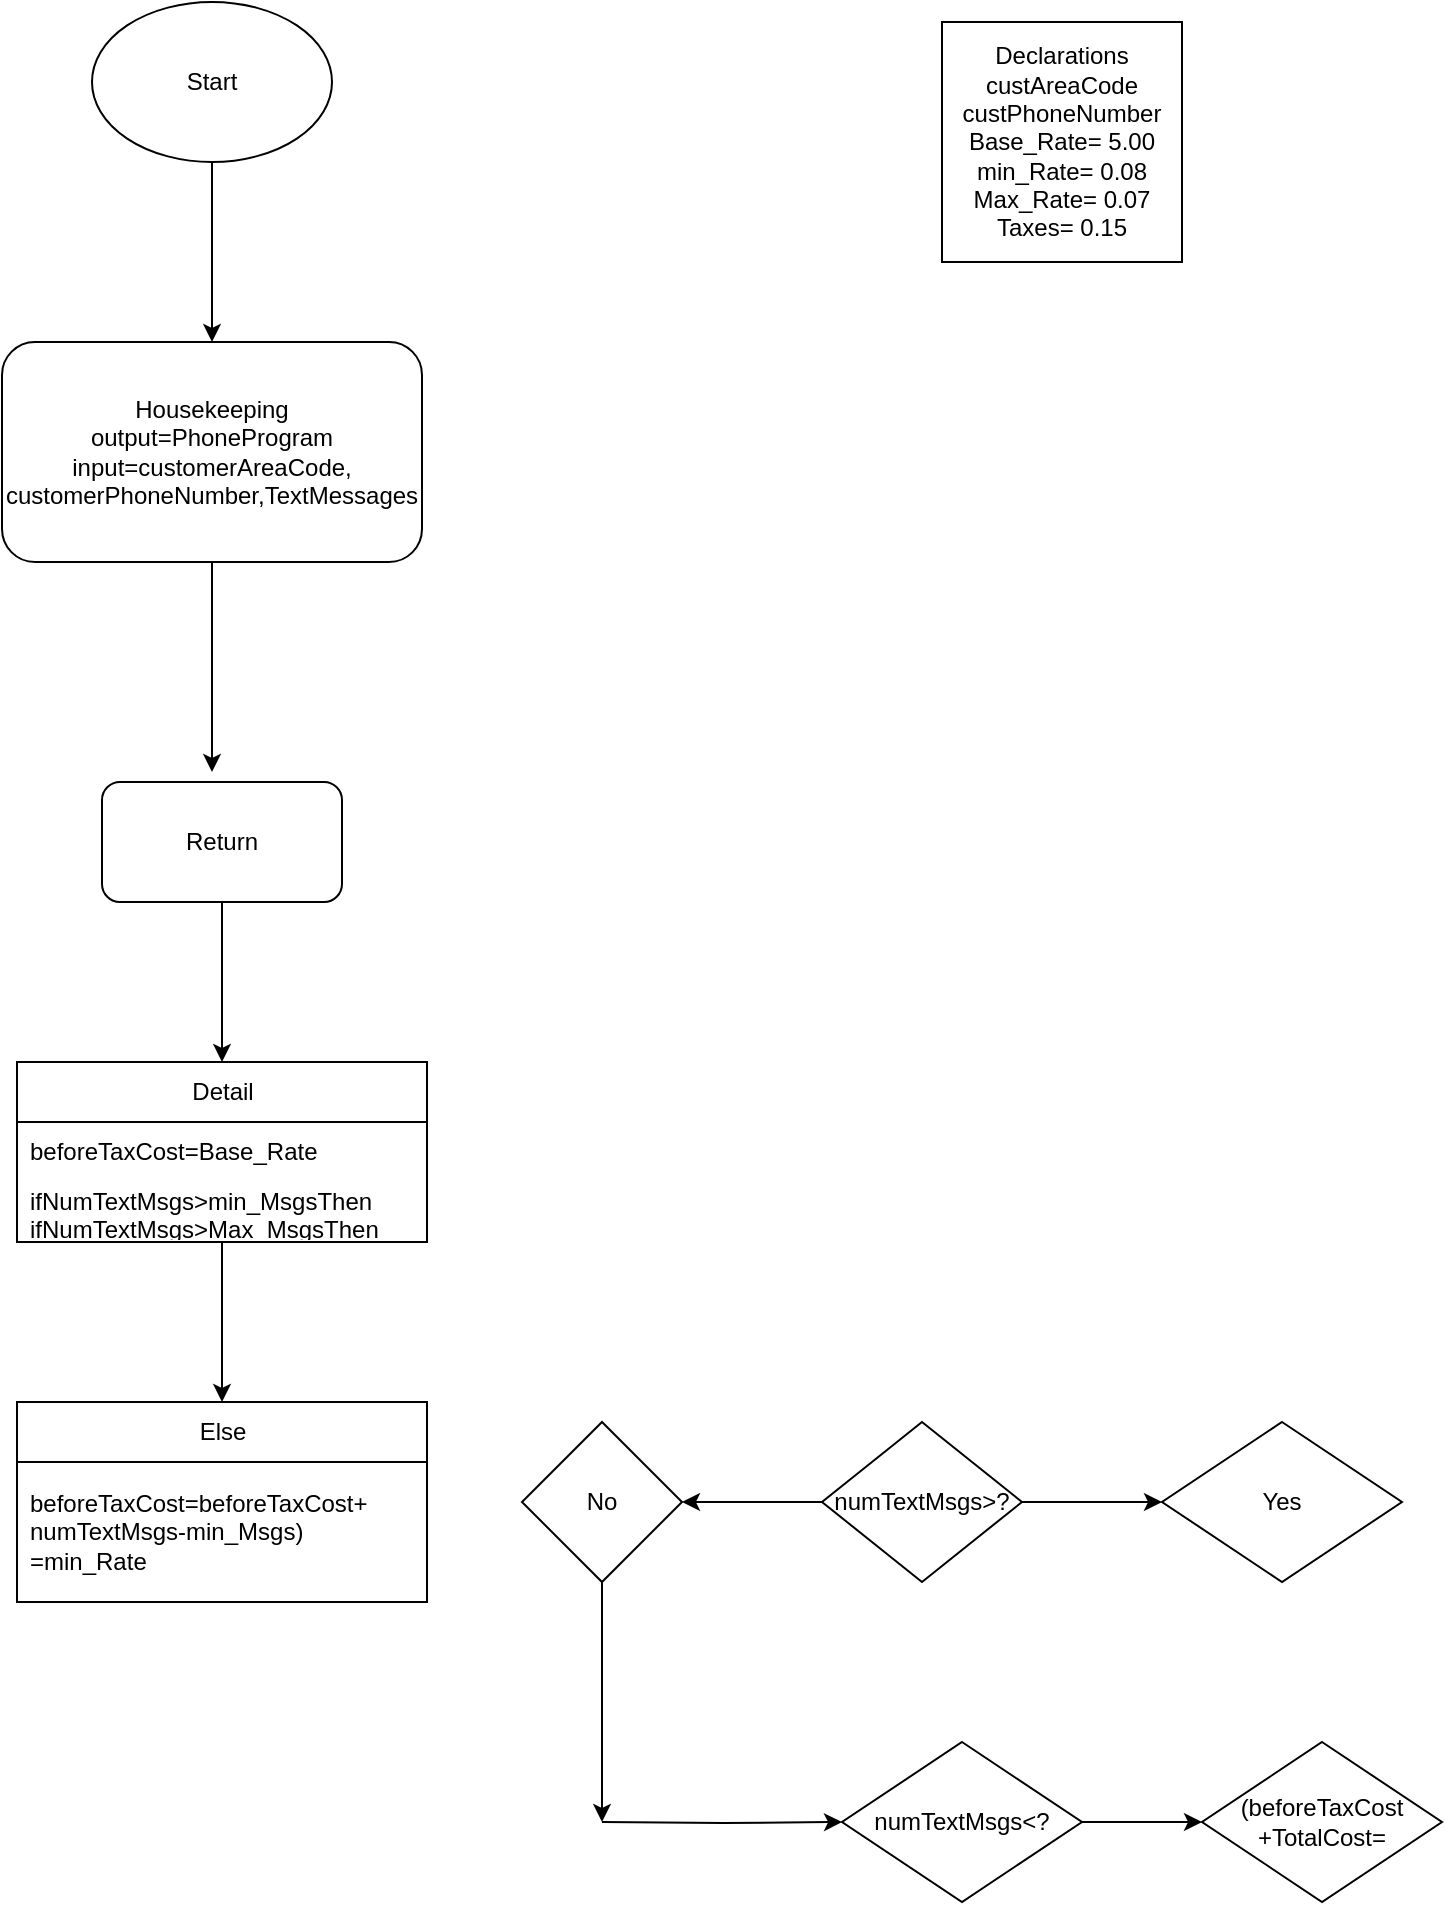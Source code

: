<mxfile version="26.2.14">
  <diagram name="Page-1" id="vORJTwFLor0kg7O2a5FA">
    <mxGraphModel dx="1034" dy="570" grid="1" gridSize="10" guides="1" tooltips="1" connect="1" arrows="1" fold="1" page="1" pageScale="1" pageWidth="850" pageHeight="1100" math="0" shadow="0">
      <root>
        <mxCell id="0" />
        <mxCell id="1" parent="0" />
        <mxCell id="5Smslv2zXNi3nr-ckXx_-2" value="Declarations&lt;div&gt;custAreaCode&lt;/div&gt;&lt;div&gt;custPhoneNumber&lt;/div&gt;&lt;div&gt;Base_Rate= 5.00&lt;/div&gt;&lt;div&gt;min_Rate= 0.08&lt;/div&gt;&lt;div&gt;Max_Rate= 0.07&lt;/div&gt;&lt;div&gt;Taxes= 0.15&lt;/div&gt;" style="whiteSpace=wrap;html=1;aspect=fixed;" vertex="1" parent="1">
          <mxGeometry x="520" y="50" width="120" height="120" as="geometry" />
        </mxCell>
        <mxCell id="5Smslv2zXNi3nr-ckXx_-8" value="" style="edgeStyle=orthogonalEdgeStyle;rounded=0;orthogonalLoop=1;jettySize=auto;html=1;" edge="1" parent="1" source="5Smslv2zXNi3nr-ckXx_-3">
          <mxGeometry relative="1" as="geometry">
            <mxPoint x="155" y="210" as="targetPoint" />
          </mxGeometry>
        </mxCell>
        <mxCell id="5Smslv2zXNi3nr-ckXx_-3" value="Start" style="ellipse;whiteSpace=wrap;html=1;" vertex="1" parent="1">
          <mxGeometry x="95" y="40" width="120" height="80" as="geometry" />
        </mxCell>
        <mxCell id="5Smslv2zXNi3nr-ckXx_-10" value="" style="edgeStyle=orthogonalEdgeStyle;rounded=0;orthogonalLoop=1;jettySize=auto;html=1;" edge="1" parent="1" source="5Smslv2zXNi3nr-ckXx_-6">
          <mxGeometry relative="1" as="geometry">
            <mxPoint x="155" y="425" as="targetPoint" />
          </mxGeometry>
        </mxCell>
        <mxCell id="5Smslv2zXNi3nr-ckXx_-6" value="Housekeeping&lt;div&gt;output=PhoneProgram&lt;/div&gt;&lt;div&gt;input=customerAreaCode, customerPhoneNumber,TextMessages&lt;/div&gt;" style="rounded=1;whiteSpace=wrap;html=1;" vertex="1" parent="1">
          <mxGeometry x="50" y="210" width="210" height="110" as="geometry" />
        </mxCell>
        <mxCell id="5Smslv2zXNi3nr-ckXx_-13" value="" style="edgeStyle=orthogonalEdgeStyle;rounded=0;orthogonalLoop=1;jettySize=auto;html=1;" edge="1" parent="1" source="5Smslv2zXNi3nr-ckXx_-11">
          <mxGeometry relative="1" as="geometry">
            <mxPoint x="160" y="570" as="targetPoint" />
          </mxGeometry>
        </mxCell>
        <mxCell id="5Smslv2zXNi3nr-ckXx_-11" value="Return" style="rounded=1;whiteSpace=wrap;html=1;" vertex="1" parent="1">
          <mxGeometry x="100" y="430" width="120" height="60" as="geometry" />
        </mxCell>
        <mxCell id="5Smslv2zXNi3nr-ckXx_-21" value="" style="edgeStyle=orthogonalEdgeStyle;rounded=0;orthogonalLoop=1;jettySize=auto;html=1;" edge="1" parent="1" source="5Smslv2zXNi3nr-ckXx_-14" target="5Smslv2zXNi3nr-ckXx_-18">
          <mxGeometry relative="1" as="geometry" />
        </mxCell>
        <mxCell id="5Smslv2zXNi3nr-ckXx_-14" value="Detail" style="swimlane;fontStyle=0;childLayout=stackLayout;horizontal=1;startSize=30;horizontalStack=0;resizeParent=1;resizeParentMax=0;resizeLast=0;collapsible=1;marginBottom=0;whiteSpace=wrap;html=1;" vertex="1" parent="1">
          <mxGeometry x="57.5" y="570" width="205" height="90" as="geometry" />
        </mxCell>
        <mxCell id="5Smslv2zXNi3nr-ckXx_-15" value="beforeTaxCost=Base_Rate" style="text;strokeColor=none;fillColor=none;align=left;verticalAlign=middle;spacingLeft=4;spacingRight=4;overflow=hidden;points=[[0,0.5],[1,0.5]];portConstraint=eastwest;rotatable=0;whiteSpace=wrap;html=1;" vertex="1" parent="5Smslv2zXNi3nr-ckXx_-14">
          <mxGeometry y="30" width="205" height="30" as="geometry" />
        </mxCell>
        <mxCell id="5Smslv2zXNi3nr-ckXx_-16" value="ifNumTextMsgs&amp;gt;min_MsgsThen&lt;div&gt;ifNumTextMsgs&amp;gt;Max_MsgsThen&lt;/div&gt;&lt;div&gt;beforeTaxCost=beforeTaxCost+&lt;/div&gt;&lt;div&gt;(Max_Msgs-min_Msgs) *min_Rate+&lt;/div&gt;&lt;div&gt;&lt;br&gt;&lt;/div&gt;" style="text;strokeColor=none;fillColor=none;align=left;verticalAlign=middle;spacingLeft=4;spacingRight=4;overflow=hidden;points=[[0,0.5],[1,0.5]];portConstraint=eastwest;rotatable=0;whiteSpace=wrap;html=1;" vertex="1" parent="5Smslv2zXNi3nr-ckXx_-14">
          <mxGeometry y="60" width="205" height="30" as="geometry" />
        </mxCell>
        <mxCell id="5Smslv2zXNi3nr-ckXx_-18" value="Else" style="swimlane;fontStyle=0;childLayout=stackLayout;horizontal=1;startSize=30;horizontalStack=0;resizeParent=1;resizeParentMax=0;resizeLast=0;collapsible=1;marginBottom=0;whiteSpace=wrap;html=1;" vertex="1" parent="1">
          <mxGeometry x="57.5" y="740" width="205" height="100" as="geometry" />
        </mxCell>
        <mxCell id="5Smslv2zXNi3nr-ckXx_-19" value="beforeTaxCost=beforeTaxCost+&lt;div&gt;numTextMsgs-min_Msgs) =min_Rate&lt;/div&gt;" style="text;strokeColor=none;fillColor=none;align=left;verticalAlign=middle;spacingLeft=4;spacingRight=4;overflow=hidden;points=[[0,0.5],[1,0.5]];portConstraint=eastwest;rotatable=0;whiteSpace=wrap;html=1;" vertex="1" parent="5Smslv2zXNi3nr-ckXx_-18">
          <mxGeometry y="30" width="205" height="70" as="geometry" />
        </mxCell>
        <mxCell id="5Smslv2zXNi3nr-ckXx_-28" value="" style="edgeStyle=orthogonalEdgeStyle;rounded=0;orthogonalLoop=1;jettySize=auto;html=1;" edge="1" parent="1" source="5Smslv2zXNi3nr-ckXx_-26" target="5Smslv2zXNi3nr-ckXx_-27">
          <mxGeometry relative="1" as="geometry" />
        </mxCell>
        <mxCell id="5Smslv2zXNi3nr-ckXx_-34" value="" style="edgeStyle=orthogonalEdgeStyle;rounded=0;orthogonalLoop=1;jettySize=auto;html=1;" edge="1" parent="1" source="5Smslv2zXNi3nr-ckXx_-26" target="5Smslv2zXNi3nr-ckXx_-33">
          <mxGeometry relative="1" as="geometry" />
        </mxCell>
        <mxCell id="5Smslv2zXNi3nr-ckXx_-26" value="numTextMsgs&amp;gt;?" style="rhombus;whiteSpace=wrap;html=1;" vertex="1" parent="1">
          <mxGeometry x="460" y="750" width="100" height="80" as="geometry" />
        </mxCell>
        <mxCell id="5Smslv2zXNi3nr-ckXx_-27" value="Yes" style="rhombus;whiteSpace=wrap;html=1;" vertex="1" parent="1">
          <mxGeometry x="630" y="750" width="120" height="80" as="geometry" />
        </mxCell>
        <mxCell id="5Smslv2zXNi3nr-ckXx_-36" value="" style="edgeStyle=orthogonalEdgeStyle;rounded=0;orthogonalLoop=1;jettySize=auto;html=1;" edge="1" parent="1" source="5Smslv2zXNi3nr-ckXx_-33">
          <mxGeometry relative="1" as="geometry">
            <mxPoint x="350" y="950" as="targetPoint" />
          </mxGeometry>
        </mxCell>
        <mxCell id="5Smslv2zXNi3nr-ckXx_-33" value="No" style="rhombus;whiteSpace=wrap;html=1;" vertex="1" parent="1">
          <mxGeometry x="310" y="750" width="80" height="80" as="geometry" />
        </mxCell>
        <mxCell id="5Smslv2zXNi3nr-ckXx_-38" value="" style="edgeStyle=orthogonalEdgeStyle;rounded=0;orthogonalLoop=1;jettySize=auto;html=1;" edge="1" parent="1" target="5Smslv2zXNi3nr-ckXx_-37">
          <mxGeometry relative="1" as="geometry">
            <mxPoint x="350" y="950" as="sourcePoint" />
          </mxGeometry>
        </mxCell>
        <mxCell id="5Smslv2zXNi3nr-ckXx_-40" value="" style="edgeStyle=orthogonalEdgeStyle;rounded=0;orthogonalLoop=1;jettySize=auto;html=1;" edge="1" parent="1" source="5Smslv2zXNi3nr-ckXx_-37" target="5Smslv2zXNi3nr-ckXx_-39">
          <mxGeometry relative="1" as="geometry" />
        </mxCell>
        <mxCell id="5Smslv2zXNi3nr-ckXx_-37" value="numTextMsgs&amp;lt;?" style="rhombus;whiteSpace=wrap;html=1;" vertex="1" parent="1">
          <mxGeometry x="470" y="910" width="120" height="80" as="geometry" />
        </mxCell>
        <mxCell id="5Smslv2zXNi3nr-ckXx_-39" value="(beforeTaxCost +TotalCost=" style="rhombus;whiteSpace=wrap;html=1;" vertex="1" parent="1">
          <mxGeometry x="650" y="910" width="120" height="80" as="geometry" />
        </mxCell>
      </root>
    </mxGraphModel>
  </diagram>
</mxfile>

